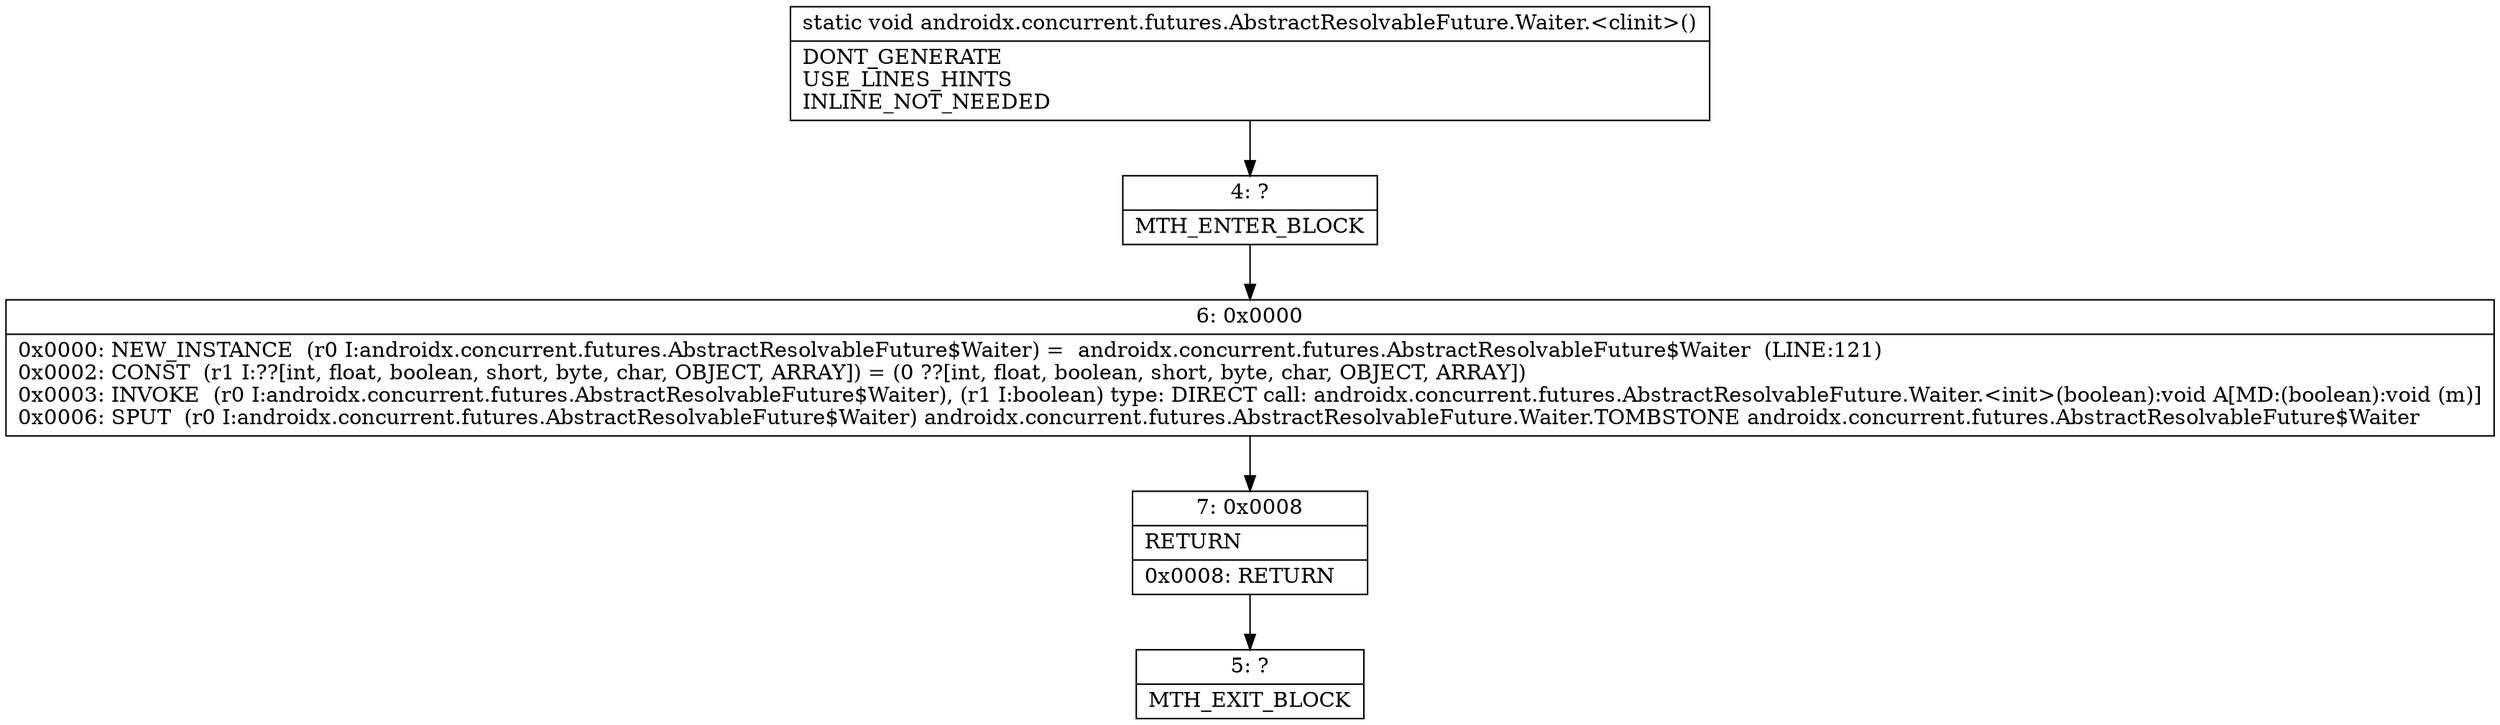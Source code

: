 digraph "CFG forandroidx.concurrent.futures.AbstractResolvableFuture.Waiter.\<clinit\>()V" {
Node_4 [shape=record,label="{4\:\ ?|MTH_ENTER_BLOCK\l}"];
Node_6 [shape=record,label="{6\:\ 0x0000|0x0000: NEW_INSTANCE  (r0 I:androidx.concurrent.futures.AbstractResolvableFuture$Waiter) =  androidx.concurrent.futures.AbstractResolvableFuture$Waiter  (LINE:121)\l0x0002: CONST  (r1 I:??[int, float, boolean, short, byte, char, OBJECT, ARRAY]) = (0 ??[int, float, boolean, short, byte, char, OBJECT, ARRAY]) \l0x0003: INVOKE  (r0 I:androidx.concurrent.futures.AbstractResolvableFuture$Waiter), (r1 I:boolean) type: DIRECT call: androidx.concurrent.futures.AbstractResolvableFuture.Waiter.\<init\>(boolean):void A[MD:(boolean):void (m)]\l0x0006: SPUT  (r0 I:androidx.concurrent.futures.AbstractResolvableFuture$Waiter) androidx.concurrent.futures.AbstractResolvableFuture.Waiter.TOMBSTONE androidx.concurrent.futures.AbstractResolvableFuture$Waiter \l}"];
Node_7 [shape=record,label="{7\:\ 0x0008|RETURN\l|0x0008: RETURN   \l}"];
Node_5 [shape=record,label="{5\:\ ?|MTH_EXIT_BLOCK\l}"];
MethodNode[shape=record,label="{static void androidx.concurrent.futures.AbstractResolvableFuture.Waiter.\<clinit\>()  | DONT_GENERATE\lUSE_LINES_HINTS\lINLINE_NOT_NEEDED\l}"];
MethodNode -> Node_4;Node_4 -> Node_6;
Node_6 -> Node_7;
Node_7 -> Node_5;
}


